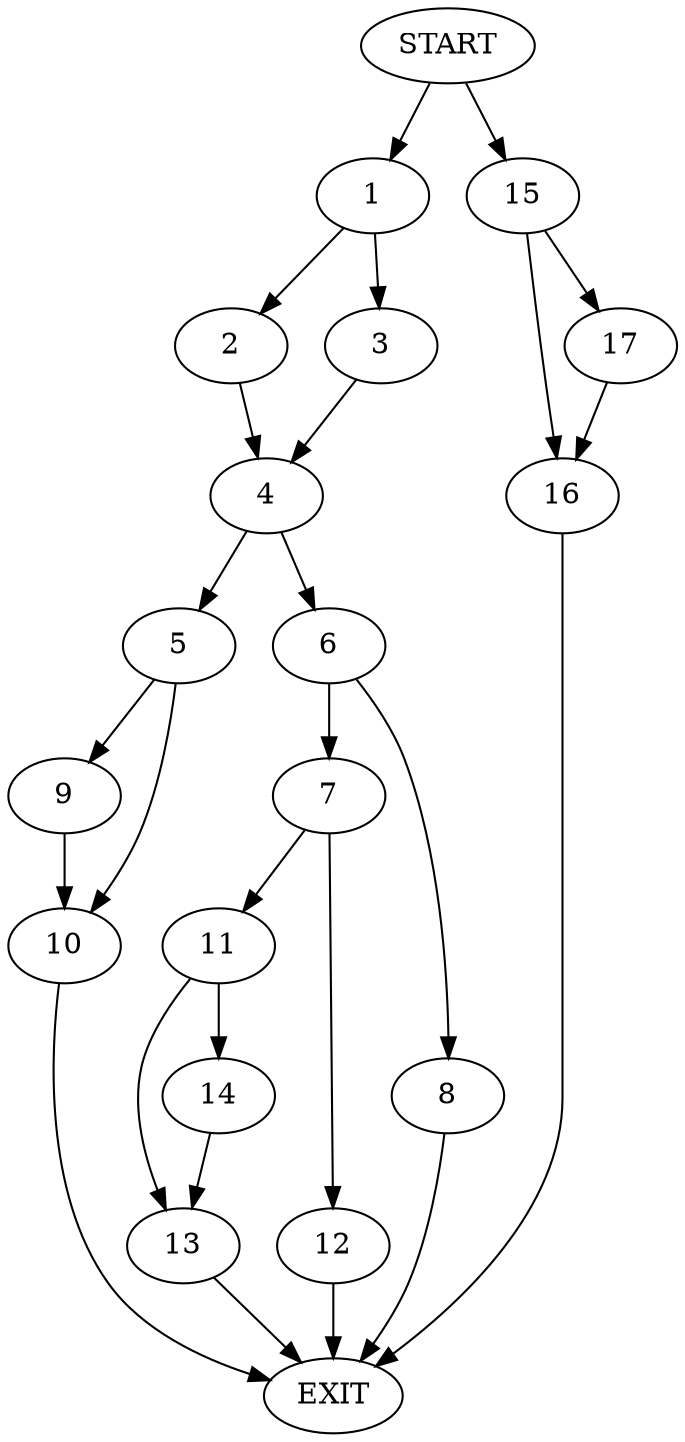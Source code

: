 digraph {
0 [label="START"]
18 [label="EXIT"]
0 -> 1
1 -> 2
1 -> 3
3 -> 4
2 -> 4
4 -> 5
4 -> 6
6 -> 7
6 -> 8
5 -> 9
5 -> 10
10 -> 18
9 -> 10
7 -> 11
7 -> 12
8 -> 18
12 -> 18
11 -> 13
11 -> 14
13 -> 18
14 -> 13
0 -> 15
15 -> 16
15 -> 17
16 -> 18
17 -> 16
}
